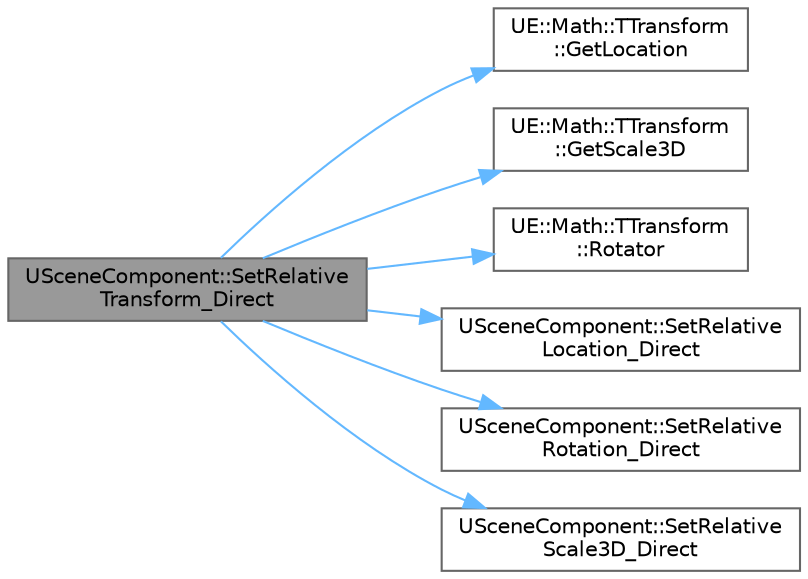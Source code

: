 digraph "USceneComponent::SetRelativeTransform_Direct"
{
 // INTERACTIVE_SVG=YES
 // LATEX_PDF_SIZE
  bgcolor="transparent";
  edge [fontname=Helvetica,fontsize=10,labelfontname=Helvetica,labelfontsize=10];
  node [fontname=Helvetica,fontsize=10,shape=box,height=0.2,width=0.4];
  rankdir="LR";
  Node1 [id="Node000001",label="USceneComponent::SetRelative\lTransform_Direct",height=0.2,width=0.4,color="gray40", fillcolor="grey60", style="filled", fontcolor="black",tooltip="Helper function to set the location, rotation, and scale without causing other side effects to this i..."];
  Node1 -> Node2 [id="edge1_Node000001_Node000002",color="steelblue1",style="solid",tooltip=" "];
  Node2 [id="Node000002",label="UE::Math::TTransform\l::GetLocation",height=0.2,width=0.4,color="grey40", fillcolor="white", style="filled",URL="$d9/db6/structUE_1_1Math_1_1TTransform.html#aa45132af34efec547497f15329861954",tooltip=" "];
  Node1 -> Node3 [id="edge2_Node000001_Node000003",color="steelblue1",style="solid",tooltip=" "];
  Node3 [id="Node000003",label="UE::Math::TTransform\l::GetScale3D",height=0.2,width=0.4,color="grey40", fillcolor="white", style="filled",URL="$d9/db6/structUE_1_1Math_1_1TTransform.html#a950a53a98989e255da1aca27ee8cf8b0",tooltip="Returns the Scale3D component."];
  Node1 -> Node4 [id="edge3_Node000001_Node000004",color="steelblue1",style="solid",tooltip=" "];
  Node4 [id="Node000004",label="UE::Math::TTransform\l::Rotator",height=0.2,width=0.4,color="grey40", fillcolor="white", style="filled",URL="$d9/db6/structUE_1_1Math_1_1TTransform.html#a1adfb5a20145a8d9e27f3328008643b5",tooltip=" "];
  Node1 -> Node5 [id="edge4_Node000001_Node000005",color="steelblue1",style="solid",tooltip=" "];
  Node5 [id="Node000005",label="USceneComponent::SetRelative\lLocation_Direct",height=0.2,width=0.4,color="grey40", fillcolor="white", style="filled",URL="$d7/dde/classUSceneComponent.html#aede05e634ca22f7847f61d05e2b5119c",tooltip="Sets the value of RelativeLocation without causing other side effects to this instance."];
  Node1 -> Node6 [id="edge5_Node000001_Node000006",color="steelblue1",style="solid",tooltip=" "];
  Node6 [id="Node000006",label="USceneComponent::SetRelative\lRotation_Direct",height=0.2,width=0.4,color="grey40", fillcolor="white", style="filled",URL="$d7/dde/classUSceneComponent.html#ab13df05a5b4d846dd7901f0e3f009446",tooltip="Sets the value of RelativeRotation without causing other side effects to this instance."];
  Node1 -> Node7 [id="edge6_Node000001_Node000007",color="steelblue1",style="solid",tooltip=" "];
  Node7 [id="Node000007",label="USceneComponent::SetRelative\lScale3D_Direct",height=0.2,width=0.4,color="grey40", fillcolor="white", style="filled",URL="$d7/dde/classUSceneComponent.html#acfa6a230fa9fe4346e2e69bd313232dd",tooltip="Sets the value of RelativeScale3D without causing other side effects to this instance."];
}
